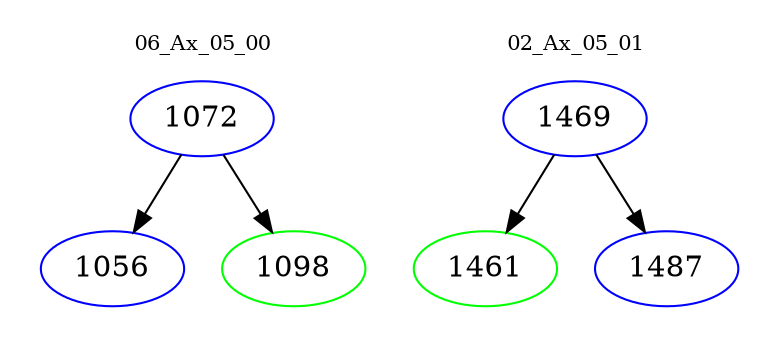 digraph{
subgraph cluster_0 {
color = white
label = "06_Ax_05_00";
fontsize=10;
T0_1072 [label="1072", color="blue"]
T0_1072 -> T0_1056 [color="black"]
T0_1056 [label="1056", color="blue"]
T0_1072 -> T0_1098 [color="black"]
T0_1098 [label="1098", color="green"]
}
subgraph cluster_1 {
color = white
label = "02_Ax_05_01";
fontsize=10;
T1_1469 [label="1469", color="blue"]
T1_1469 -> T1_1461 [color="black"]
T1_1461 [label="1461", color="green"]
T1_1469 -> T1_1487 [color="black"]
T1_1487 [label="1487", color="blue"]
}
}
